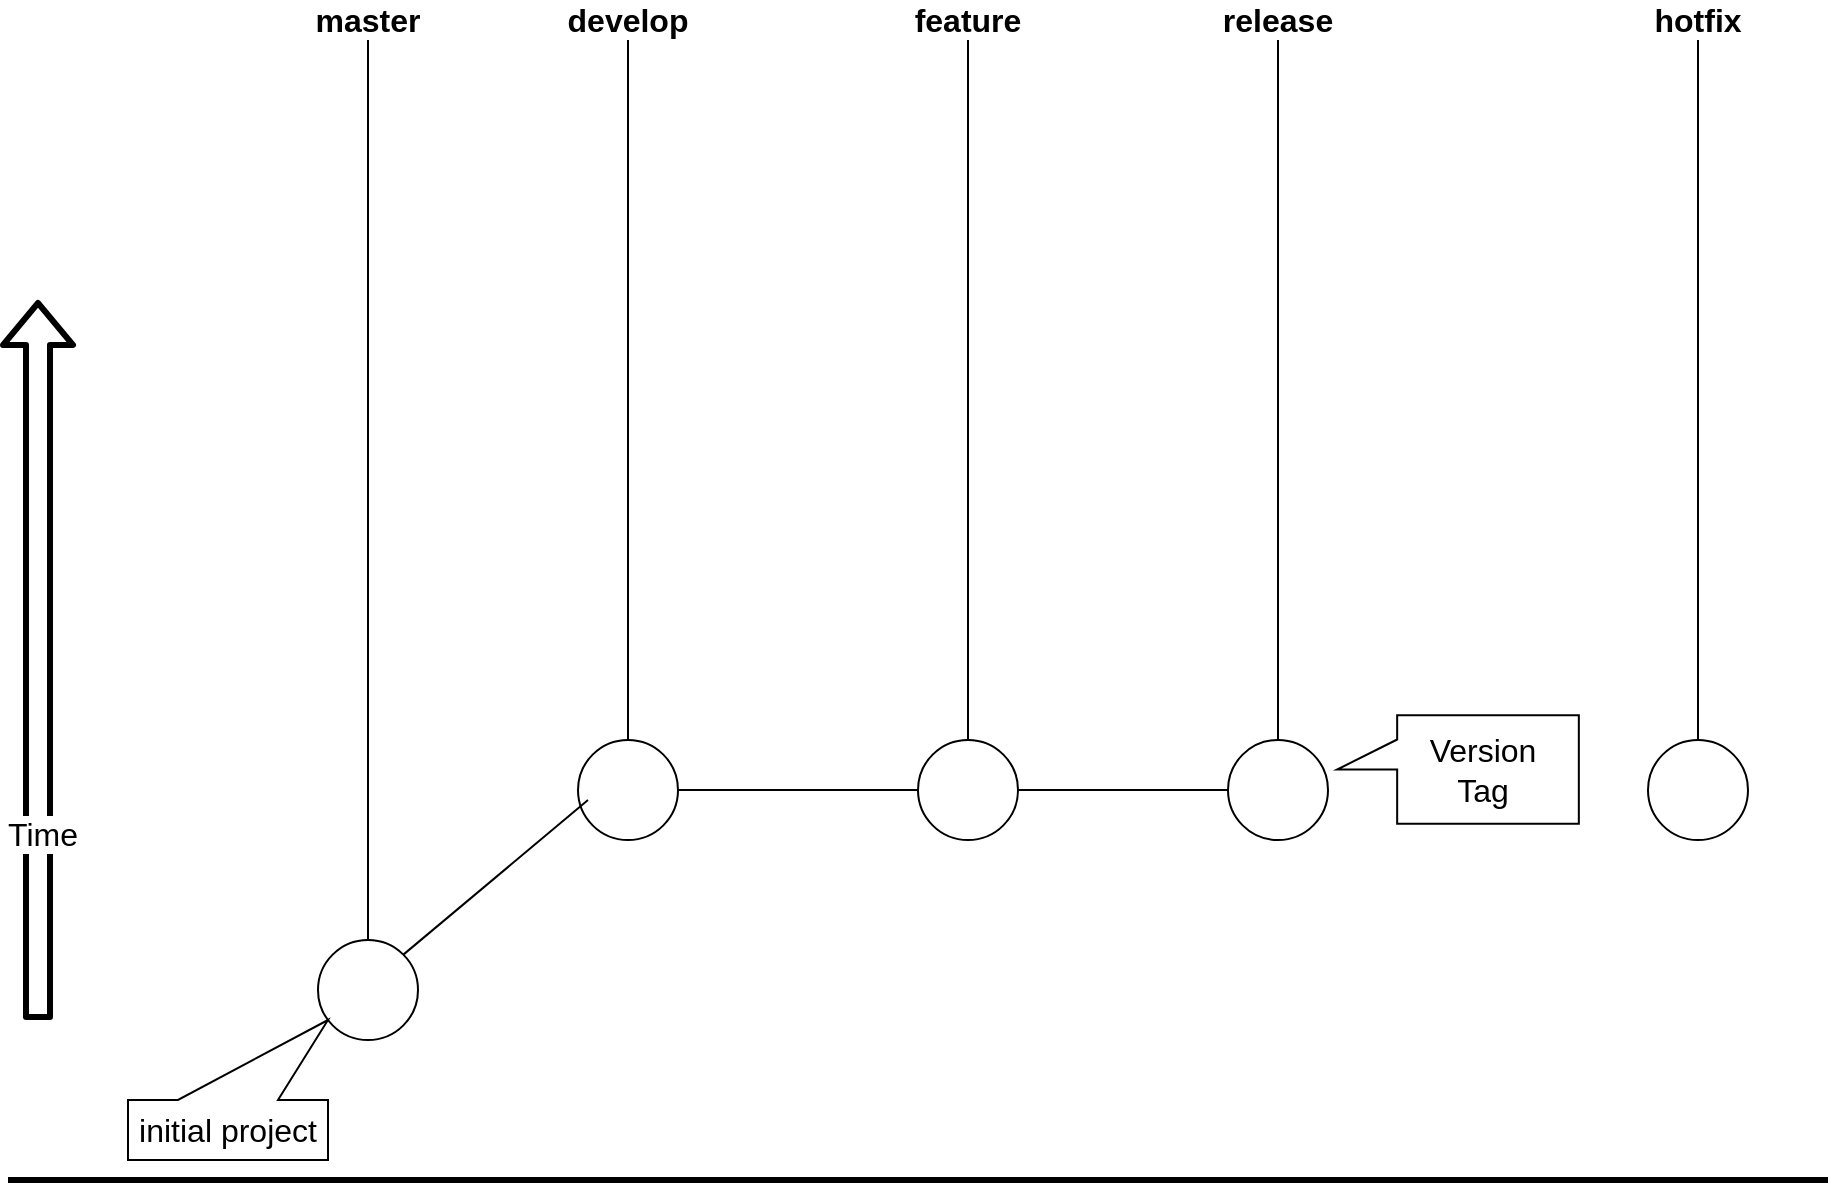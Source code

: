 <mxfile version="14.7.7" type="device"><diagram id="ak8AspkPkjtAWy6kuw9R" name="Page-1"><mxGraphModel dx="1038" dy="624" grid="1" gridSize="10" guides="1" tooltips="1" connect="1" arrows="1" fold="1" page="1" pageScale="1" pageWidth="1100" pageHeight="850" math="0" shadow="0"><root><mxCell id="0"/><mxCell id="1" parent="0"/><mxCell id="ue9d8femSAzrL99pPT94-1" value="" style="ellipse;whiteSpace=wrap;html=1;aspect=fixed;fillColor=#FFFFFF;strokeColor=#000000;" vertex="1" parent="1"><mxGeometry x="165" y="680" width="50" height="50" as="geometry"/></mxCell><mxCell id="ue9d8femSAzrL99pPT94-2" value="master" style="text;html=1;strokeColor=none;fillColor=none;align=center;verticalAlign=middle;whiteSpace=wrap;rounded=0;fontSize=16;fontStyle=1" vertex="1" parent="1"><mxGeometry x="170" y="210" width="40" height="20" as="geometry"/></mxCell><mxCell id="ue9d8femSAzrL99pPT94-4" value="" style="endArrow=none;html=1;fontSize=16;exitX=0.5;exitY=0;exitDx=0;exitDy=0;entryX=0.5;entryY=1;entryDx=0;entryDy=0;" edge="1" parent="1" source="ue9d8femSAzrL99pPT94-1" target="ue9d8femSAzrL99pPT94-2"><mxGeometry width="50" height="50" relative="1" as="geometry"><mxPoint x="500" y="750" as="sourcePoint"/><mxPoint x="550" y="700" as="targetPoint"/></mxGeometry></mxCell><mxCell id="ue9d8femSAzrL99pPT94-5" value="" style="ellipse;whiteSpace=wrap;html=1;aspect=fixed;fillColor=#FFFFFF;strokeColor=#000000;" vertex="1" parent="1"><mxGeometry x="295" y="580" width="50" height="50" as="geometry"/></mxCell><mxCell id="ue9d8femSAzrL99pPT94-6" value="develop" style="text;html=1;strokeColor=none;fillColor=none;align=center;verticalAlign=middle;whiteSpace=wrap;rounded=0;fontSize=16;fontStyle=1" vertex="1" parent="1"><mxGeometry x="300" y="210" width="40" height="20" as="geometry"/></mxCell><mxCell id="ue9d8femSAzrL99pPT94-7" value="" style="endArrow=none;html=1;fontSize=16;exitX=0.5;exitY=0;exitDx=0;exitDy=0;entryX=0.5;entryY=1;entryDx=0;entryDy=0;" edge="1" source="ue9d8femSAzrL99pPT94-5" target="ue9d8femSAzrL99pPT94-6" parent="1"><mxGeometry width="50" height="50" relative="1" as="geometry"><mxPoint x="630" y="750" as="sourcePoint"/><mxPoint x="680" y="700" as="targetPoint"/></mxGeometry></mxCell><mxCell id="ue9d8femSAzrL99pPT94-9" value="" style="ellipse;whiteSpace=wrap;html=1;aspect=fixed;fillColor=#FFFFFF;strokeColor=#000000;" vertex="1" parent="1"><mxGeometry x="465" y="580" width="50" height="50" as="geometry"/></mxCell><mxCell id="ue9d8femSAzrL99pPT94-10" value="feature" style="text;html=1;strokeColor=none;fillColor=none;align=center;verticalAlign=middle;whiteSpace=wrap;rounded=0;fontSize=16;fontStyle=1" vertex="1" parent="1"><mxGeometry x="470" y="210" width="40" height="20" as="geometry"/></mxCell><mxCell id="ue9d8femSAzrL99pPT94-11" value="" style="endArrow=none;html=1;fontSize=16;exitX=0.5;exitY=0;exitDx=0;exitDy=0;entryX=0.5;entryY=1;entryDx=0;entryDy=0;" edge="1" source="ue9d8femSAzrL99pPT94-9" target="ue9d8femSAzrL99pPT94-10" parent="1"><mxGeometry width="50" height="50" relative="1" as="geometry"><mxPoint x="800" y="750" as="sourcePoint"/><mxPoint x="850" y="700" as="targetPoint"/></mxGeometry></mxCell><mxCell id="ue9d8femSAzrL99pPT94-12" value="" style="ellipse;whiteSpace=wrap;html=1;aspect=fixed;fillColor=#FFFFFF;strokeColor=#000000;" vertex="1" parent="1"><mxGeometry x="620" y="580" width="50" height="50" as="geometry"/></mxCell><mxCell id="ue9d8femSAzrL99pPT94-13" value="release" style="text;html=1;strokeColor=none;fillColor=none;align=center;verticalAlign=middle;whiteSpace=wrap;rounded=0;fontSize=16;fontStyle=1" vertex="1" parent="1"><mxGeometry x="625" y="210" width="40" height="20" as="geometry"/></mxCell><mxCell id="ue9d8femSAzrL99pPT94-14" value="" style="endArrow=none;html=1;fontSize=16;exitX=0.5;exitY=0;exitDx=0;exitDy=0;entryX=0.5;entryY=1;entryDx=0;entryDy=0;" edge="1" source="ue9d8femSAzrL99pPT94-12" target="ue9d8femSAzrL99pPT94-13" parent="1"><mxGeometry width="50" height="50" relative="1" as="geometry"><mxPoint x="955" y="750" as="sourcePoint"/><mxPoint x="1005" y="700" as="targetPoint"/></mxGeometry></mxCell><mxCell id="ue9d8femSAzrL99pPT94-15" value="" style="endArrow=none;html=1;fontSize=16;exitX=1;exitY=0;exitDx=0;exitDy=0;" edge="1" parent="1" source="ue9d8femSAzrL99pPT94-1"><mxGeometry width="50" height="50" relative="1" as="geometry"><mxPoint x="500" y="450" as="sourcePoint"/><mxPoint x="300" y="610" as="targetPoint"/></mxGeometry></mxCell><mxCell id="ue9d8femSAzrL99pPT94-16" value="" style="endArrow=none;html=1;fontSize=16;exitX=1;exitY=0.5;exitDx=0;exitDy=0;entryX=0;entryY=0.5;entryDx=0;entryDy=0;" edge="1" parent="1" source="ue9d8femSAzrL99pPT94-5" target="ue9d8femSAzrL99pPT94-9"><mxGeometry width="50" height="50" relative="1" as="geometry"><mxPoint x="500" y="450" as="sourcePoint"/><mxPoint x="550" y="400" as="targetPoint"/></mxGeometry></mxCell><mxCell id="ue9d8femSAzrL99pPT94-17" value="" style="endArrow=none;html=1;fontSize=16;exitX=1;exitY=0.5;exitDx=0;exitDy=0;entryX=0;entryY=0.5;entryDx=0;entryDy=0;" edge="1" parent="1" source="ue9d8femSAzrL99pPT94-9" target="ue9d8femSAzrL99pPT94-12"><mxGeometry width="50" height="50" relative="1" as="geometry"><mxPoint x="500" y="450" as="sourcePoint"/><mxPoint x="550" y="400" as="targetPoint"/></mxGeometry></mxCell><mxCell id="ue9d8femSAzrL99pPT94-18" value="" style="shape=flexArrow;endArrow=classic;html=1;fontSize=16;strokeWidth=3;" edge="1" parent="1"><mxGeometry width="50" height="50" relative="1" as="geometry"><mxPoint x="25" y="720" as="sourcePoint"/><mxPoint x="25" y="360" as="targetPoint"/></mxGeometry></mxCell><mxCell id="ue9d8femSAzrL99pPT94-19" value="Time" style="edgeLabel;html=1;align=center;verticalAlign=middle;resizable=0;points=[];fontSize=16;" vertex="1" connectable="0" parent="ue9d8femSAzrL99pPT94-18"><mxGeometry x="-0.48" y="-2" relative="1" as="geometry"><mxPoint as="offset"/></mxGeometry></mxCell><mxCell id="ue9d8femSAzrL99pPT94-20" value="" style="endArrow=none;html=1;fontSize=16;strokeWidth=3;fillColor=none;" edge="1" parent="1"><mxGeometry width="50" height="50" relative="1" as="geometry"><mxPoint x="10" y="800" as="sourcePoint"/><mxPoint x="920" y="800" as="targetPoint"/></mxGeometry></mxCell><mxCell id="ue9d8femSAzrL99pPT94-21" value="initial project" style="shape=callout;whiteSpace=wrap;html=1;perimeter=calloutPerimeter;fontSize=16;strokeColor=#000000;fillColor=#FFFFFF;fontColor=#000000;position2=0;size=40;position=0.25;base=50;rotation=0;flipV=1;flipH=1;" vertex="1" parent="1"><mxGeometry x="70" y="720" width="100" height="70" as="geometry"/></mxCell><mxCell id="ue9d8femSAzrL99pPT94-24" value="" style="group" vertex="1" connectable="0" parent="1"><mxGeometry x="670" y="569.51" width="130" height="50.49" as="geometry"/></mxCell><mxCell id="ue9d8femSAzrL99pPT94-22" value="&lt;p style=&quot;line-height: 0%&quot;&gt;&lt;br&gt;&lt;/p&gt;" style="shape=callout;whiteSpace=wrap;html=1;perimeter=calloutPerimeter;fontSize=16;fontColor=#000000;strokeColor=#000000;fillColor=#FFFFFF;flipH=0;flipV=1;base=15;rotation=270;" vertex="1" parent="ue9d8femSAzrL99pPT94-24"><mxGeometry x="37.841" y="-35.174" width="54.318" height="120.839" as="geometry"/></mxCell><mxCell id="ue9d8femSAzrL99pPT94-23" value="Version Tag" style="text;html=1;strokeColor=none;fillColor=none;align=center;verticalAlign=middle;whiteSpace=wrap;rounded=0;fontSize=16;fontColor=#000000;" vertex="1" parent="ue9d8femSAzrL99pPT94-24"><mxGeometry x="50" y="18.12" width="54.92" height="14.22" as="geometry"/></mxCell><mxCell id="ue9d8femSAzrL99pPT94-27" value="" style="ellipse;whiteSpace=wrap;html=1;aspect=fixed;fillColor=#FFFFFF;strokeColor=#000000;" vertex="1" parent="1"><mxGeometry x="830" y="580" width="50" height="50" as="geometry"/></mxCell><mxCell id="ue9d8femSAzrL99pPT94-28" value="hotfix" style="text;html=1;strokeColor=none;fillColor=none;align=center;verticalAlign=middle;whiteSpace=wrap;rounded=0;fontSize=16;fontStyle=1" vertex="1" parent="1"><mxGeometry x="835" y="210" width="40" height="20" as="geometry"/></mxCell><mxCell id="ue9d8femSAzrL99pPT94-29" value="" style="endArrow=none;html=1;fontSize=16;exitX=0.5;exitY=0;exitDx=0;exitDy=0;entryX=0.5;entryY=1;entryDx=0;entryDy=0;" edge="1" source="ue9d8femSAzrL99pPT94-27" target="ue9d8femSAzrL99pPT94-28" parent="1"><mxGeometry width="50" height="50" relative="1" as="geometry"><mxPoint x="1165" y="750" as="sourcePoint"/><mxPoint x="1215" y="700" as="targetPoint"/></mxGeometry></mxCell></root></mxGraphModel></diagram></mxfile>